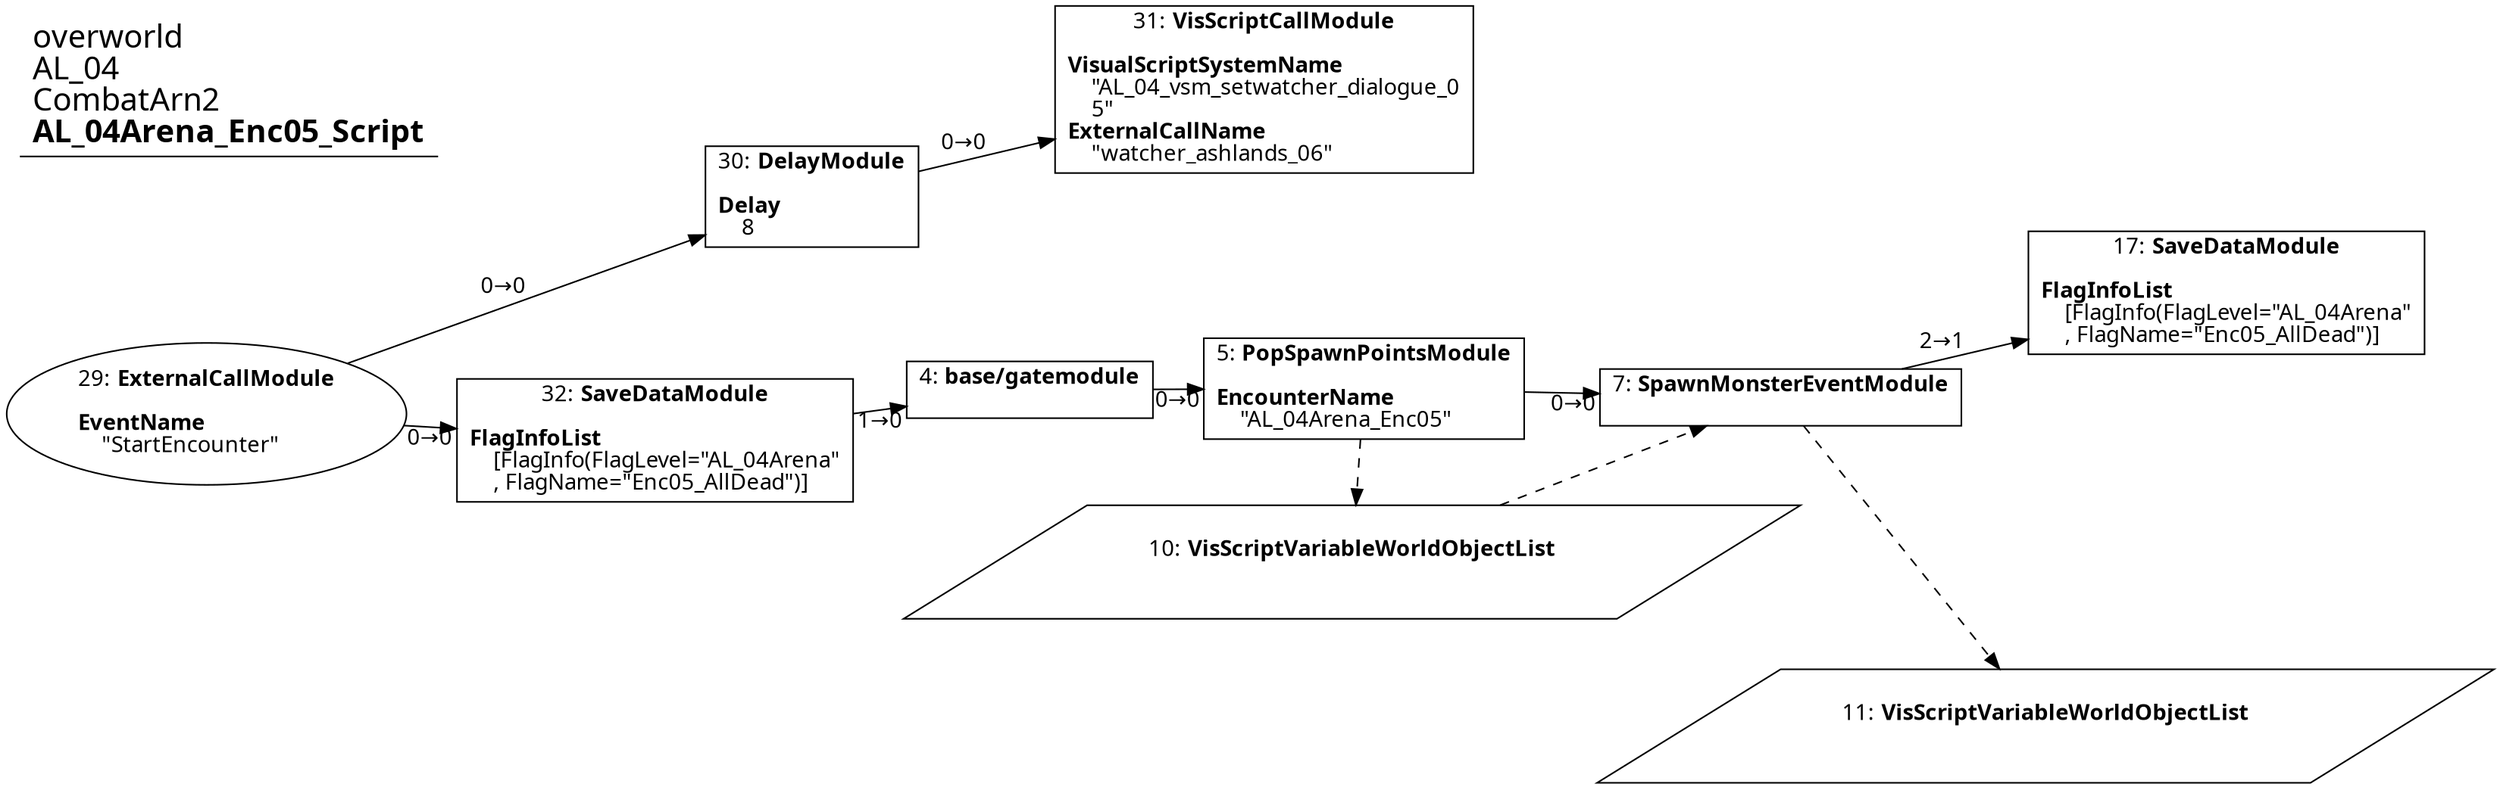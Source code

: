 digraph {
    layout = fdp;
    overlap = prism;
    sep = "+16";
    splines = spline;

    node [ shape = box ];

    graph [ fontname = "Segoe UI" ];
    node [ fontname = "Segoe UI" ];
    edge [ fontname = "Segoe UI" ];

    4 [ label = <4: <b>base/gatemodule</b><br/><br/>> ];
    4 [ pos = "0.643,-0.19700001!" ];
    4 -> 5 [ label = "0→0" ];

    5 [ label = <5: <b>PopSpawnPointsModule</b><br/><br/><b>EncounterName</b><br align="left"/>    &quot;AL_04Arena_Enc05&quot;<br align="left"/>> ];
    5 [ pos = "0.82900006,-0.19600001!" ];
    5 -> 7 [ label = "0→0" ];
    5 -> 10 [ style = dashed ];

    7 [ label = <7: <b>SpawnMonsterEventModule</b><br/><br/>> ];
    7 [ pos = "1.103,-0.19500001!" ];
    7 -> 17 [ label = "2→1" ];
    10 -> 7 [ style = dashed ];
    7 -> 11 [ style = dashed ];

    10 [ label = <10: <b>VisScriptVariableWorldObjectList</b><br/><br/>> ];
    10 [ shape = parallelogram ]
    10 [ pos = "0.851,-0.33!" ];

    11 [ label = <11: <b>VisScriptVariableWorldObjectList</b><br/><br/>> ];
    11 [ shape = parallelogram ]
    11 [ pos = "1.159,-0.40300003!" ];

    17 [ label = <17: <b>SaveDataModule</b><br/><br/><b>FlagInfoList</b><br align="left"/>    [FlagInfo(FlagLevel=&quot;AL_04Arena&quot;<br align="left"/>    , FlagName=&quot;Enc05_AllDead&quot;)]<br align="left"/>> ];
    17 [ pos = "1.381,-0.123!" ];

    29 [ label = <29: <b>ExternalCallModule</b><br/><br/><b>EventName</b><br align="left"/>    &quot;StartEncounter&quot;<br align="left"/>> ];
    29 [ shape = oval ]
    29 [ pos = "0.001,-0.21900001!" ];
    29 -> 30 [ label = "0→0" ];
    29 -> 32 [ label = "0→0" ];

    30 [ label = <30: <b>DelayModule</b><br/><br/><b>Delay</b><br align="left"/>    8<br align="left"/>> ];
    30 [ pos = "0.453,-0.053000003!" ];
    30 -> 31 [ label = "0→0" ];

    31 [ label = <31: <b>VisScriptCallModule</b><br/><br/><b>VisualScriptSystemName</b><br align="left"/>    &quot;AL_04_vsm_setwatcher_dialogue_0<br align="left"/>    5&quot;<br align="left"/><b>ExternalCallName</b><br align="left"/>    &quot;watcher_ashlands_06&quot;<br align="left"/>> ];
    31 [ pos = "0.767,0.030000001!" ];

    32 [ label = <32: <b>SaveDataModule</b><br/><br/><b>FlagInfoList</b><br align="left"/>    [FlagInfo(FlagLevel=&quot;AL_04Arena&quot;<br align="left"/>    , FlagName=&quot;Enc05_AllDead&quot;)]<br align="left"/>> ];
    32 [ pos = "0.333,-0.23900001!" ];
    32 -> 4 [ label = "1→0" ];

    title [ pos = "0,0.031000001!" ];
    title [ shape = underline ];
    title [ label = <<font point-size="20">overworld<br align="left"/>AL_04<br align="left"/>CombatArn2<br align="left"/><b>AL_04Arena_Enc05_Script</b><br align="left"/></font>> ];
}
